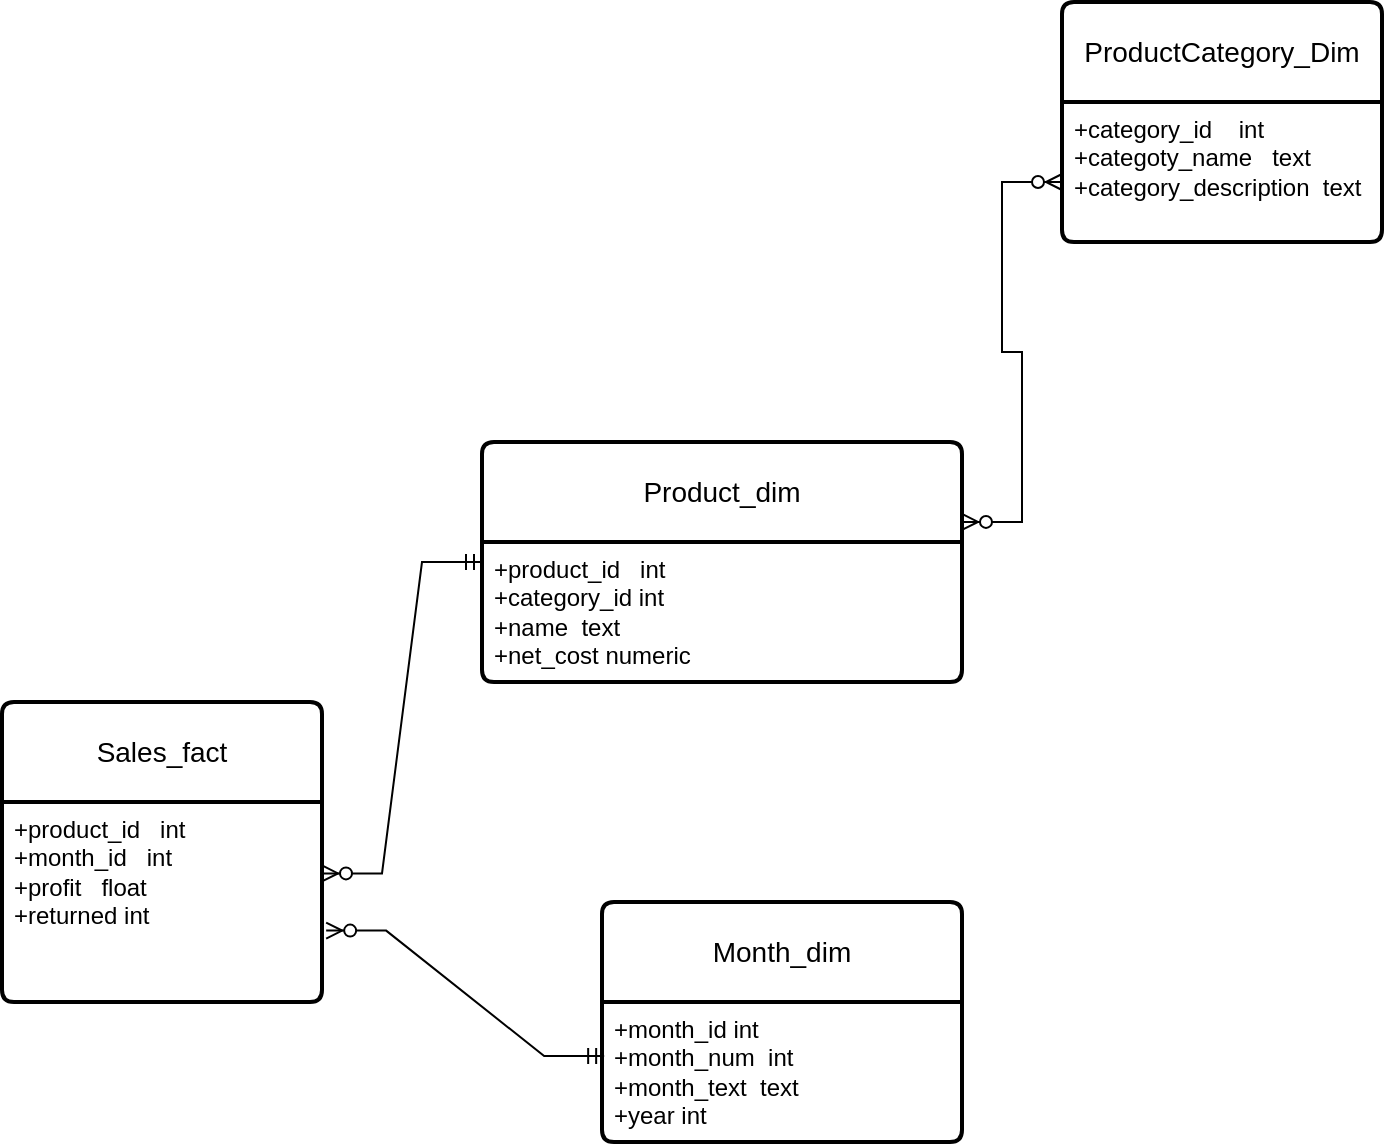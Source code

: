 <mxfile version="22.1.3" type="github">
  <diagram id="R2lEEEUBdFMjLlhIrx00" name="Page-1">
    <mxGraphModel dx="1050" dy="542" grid="1" gridSize="10" guides="1" tooltips="1" connect="1" arrows="1" fold="1" page="1" pageScale="1" pageWidth="850" pageHeight="1100" math="0" shadow="0" extFonts="Permanent Marker^https://fonts.googleapis.com/css?family=Permanent+Marker">
      <root>
        <mxCell id="0" />
        <mxCell id="1" parent="0" />
        <mxCell id="fCBB4Xq0NNn-kK4PaiDX-1" value="Sales_fact" style="swimlane;childLayout=stackLayout;horizontal=1;startSize=50;horizontalStack=0;rounded=1;fontSize=14;fontStyle=0;strokeWidth=2;resizeParent=0;resizeLast=1;shadow=0;dashed=0;align=center;arcSize=4;whiteSpace=wrap;html=1;" parent="1" vertex="1">
          <mxGeometry x="130" y="550" width="160" height="150" as="geometry" />
        </mxCell>
        <mxCell id="fCBB4Xq0NNn-kK4PaiDX-2" value="+product_id&amp;nbsp; &amp;nbsp;int&lt;br style=&quot;border-color: var(--border-color);&quot;&gt;+month_id&amp;nbsp; &amp;nbsp;int&lt;br style=&quot;border-color: var(--border-color);&quot;&gt;+profit&amp;nbsp; &amp;nbsp;float&lt;br&gt;+returned int" style="align=left;strokeColor=none;fillColor=none;spacingLeft=4;fontSize=12;verticalAlign=top;resizable=0;rotatable=0;part=1;html=1;" parent="fCBB4Xq0NNn-kK4PaiDX-1" vertex="1">
          <mxGeometry y="50" width="160" height="100" as="geometry" />
        </mxCell>
        <mxCell id="fCBB4Xq0NNn-kK4PaiDX-5" value="Product_dim" style="swimlane;childLayout=stackLayout;horizontal=1;startSize=50;horizontalStack=0;rounded=1;fontSize=14;fontStyle=0;strokeWidth=2;resizeParent=0;resizeLast=1;shadow=0;dashed=0;align=center;arcSize=4;whiteSpace=wrap;html=1;" parent="1" vertex="1">
          <mxGeometry x="370" y="420" width="240" height="120" as="geometry" />
        </mxCell>
        <mxCell id="fCBB4Xq0NNn-kK4PaiDX-6" value="+product_id&amp;nbsp; &amp;nbsp;int&lt;br&gt;+category_id int&lt;br&gt;+name&amp;nbsp; text&lt;br&gt;+net_cost numeric" style="align=left;strokeColor=none;fillColor=none;spacingLeft=4;fontSize=12;verticalAlign=top;resizable=0;rotatable=0;part=1;html=1;" parent="fCBB4Xq0NNn-kK4PaiDX-5" vertex="1">
          <mxGeometry y="50" width="240" height="70" as="geometry" />
        </mxCell>
        <mxCell id="fCBB4Xq0NNn-kK4PaiDX-7" value="Month_dim" style="swimlane;childLayout=stackLayout;horizontal=1;startSize=50;horizontalStack=0;rounded=1;fontSize=14;fontStyle=0;strokeWidth=2;resizeParent=0;resizeLast=1;shadow=0;dashed=0;align=center;arcSize=4;whiteSpace=wrap;html=1;" parent="1" vertex="1">
          <mxGeometry x="430" y="650" width="180" height="120" as="geometry" />
        </mxCell>
        <mxCell id="fCBB4Xq0NNn-kK4PaiDX-8" value="+month_id int&lt;br&gt;+month_num&amp;nbsp; int&lt;br&gt;+month_text&amp;nbsp; text&lt;br&gt;+year int" style="align=left;strokeColor=none;fillColor=none;spacingLeft=4;fontSize=12;verticalAlign=top;resizable=0;rotatable=0;part=1;html=1;" parent="fCBB4Xq0NNn-kK4PaiDX-7" vertex="1">
          <mxGeometry y="50" width="180" height="70" as="geometry" />
        </mxCell>
        <mxCell id="fCBB4Xq0NNn-kK4PaiDX-9" value="ProductCategory_Dim" style="swimlane;childLayout=stackLayout;horizontal=1;startSize=50;horizontalStack=0;rounded=1;fontSize=14;fontStyle=0;strokeWidth=2;resizeParent=0;resizeLast=1;shadow=0;dashed=0;align=center;arcSize=4;whiteSpace=wrap;html=1;" parent="1" vertex="1">
          <mxGeometry x="660" y="200" width="160" height="120" as="geometry" />
        </mxCell>
        <mxCell id="fCBB4Xq0NNn-kK4PaiDX-10" value="+category_id&amp;nbsp; &amp;nbsp; int&lt;br&gt;+categoty_name&amp;nbsp; &amp;nbsp;text&lt;br&gt;+category_description&amp;nbsp; text" style="align=left;strokeColor=none;fillColor=none;spacingLeft=4;fontSize=12;verticalAlign=top;resizable=0;rotatable=0;part=1;html=1;" parent="fCBB4Xq0NNn-kK4PaiDX-9" vertex="1">
          <mxGeometry y="50" width="160" height="70" as="geometry" />
        </mxCell>
        <mxCell id="fCBB4Xq0NNn-kK4PaiDX-11" value="" style="edgeStyle=entityRelationEdgeStyle;fontSize=12;html=1;endArrow=ERzeroToMany;startArrow=ERmandOne;rounded=0;entryX=1;entryY=0.357;entryDx=0;entryDy=0;entryPerimeter=0;exitX=0;exitY=0.5;exitDx=0;exitDy=0;" parent="1" source="fCBB4Xq0NNn-kK4PaiDX-5" target="fCBB4Xq0NNn-kK4PaiDX-2" edge="1">
          <mxGeometry width="100" height="100" relative="1" as="geometry">
            <mxPoint x="320" y="650" as="sourcePoint" />
            <mxPoint x="420" y="550" as="targetPoint" />
          </mxGeometry>
        </mxCell>
        <mxCell id="fCBB4Xq0NNn-kK4PaiDX-13" value="" style="edgeStyle=entityRelationEdgeStyle;fontSize=12;html=1;endArrow=ERzeroToMany;startArrow=ERmandOne;rounded=0;exitX=0.006;exitY=0.386;exitDx=0;exitDy=0;exitPerimeter=0;entryX=1.013;entryY=0.643;entryDx=0;entryDy=0;entryPerimeter=0;" parent="1" source="fCBB4Xq0NNn-kK4PaiDX-8" target="fCBB4Xq0NNn-kK4PaiDX-2" edge="1">
          <mxGeometry width="100" height="100" relative="1" as="geometry">
            <mxPoint x="210" y="850" as="sourcePoint" />
            <mxPoint x="310" y="750" as="targetPoint" />
          </mxGeometry>
        </mxCell>
        <mxCell id="fCBB4Xq0NNn-kK4PaiDX-15" value="" style="edgeStyle=entityRelationEdgeStyle;fontSize=12;html=1;endArrow=ERzeroToMany;endFill=1;startArrow=ERzeroToMany;rounded=0;entryX=0;entryY=0.75;entryDx=0;entryDy=0;exitX=1;exitY=0.333;exitDx=0;exitDy=0;exitPerimeter=0;" parent="1" source="fCBB4Xq0NNn-kK4PaiDX-5" target="fCBB4Xq0NNn-kK4PaiDX-9" edge="1">
          <mxGeometry width="100" height="100" relative="1" as="geometry">
            <mxPoint x="670" y="430" as="sourcePoint" />
            <mxPoint x="350" y="220" as="targetPoint" />
          </mxGeometry>
        </mxCell>
      </root>
    </mxGraphModel>
  </diagram>
</mxfile>
